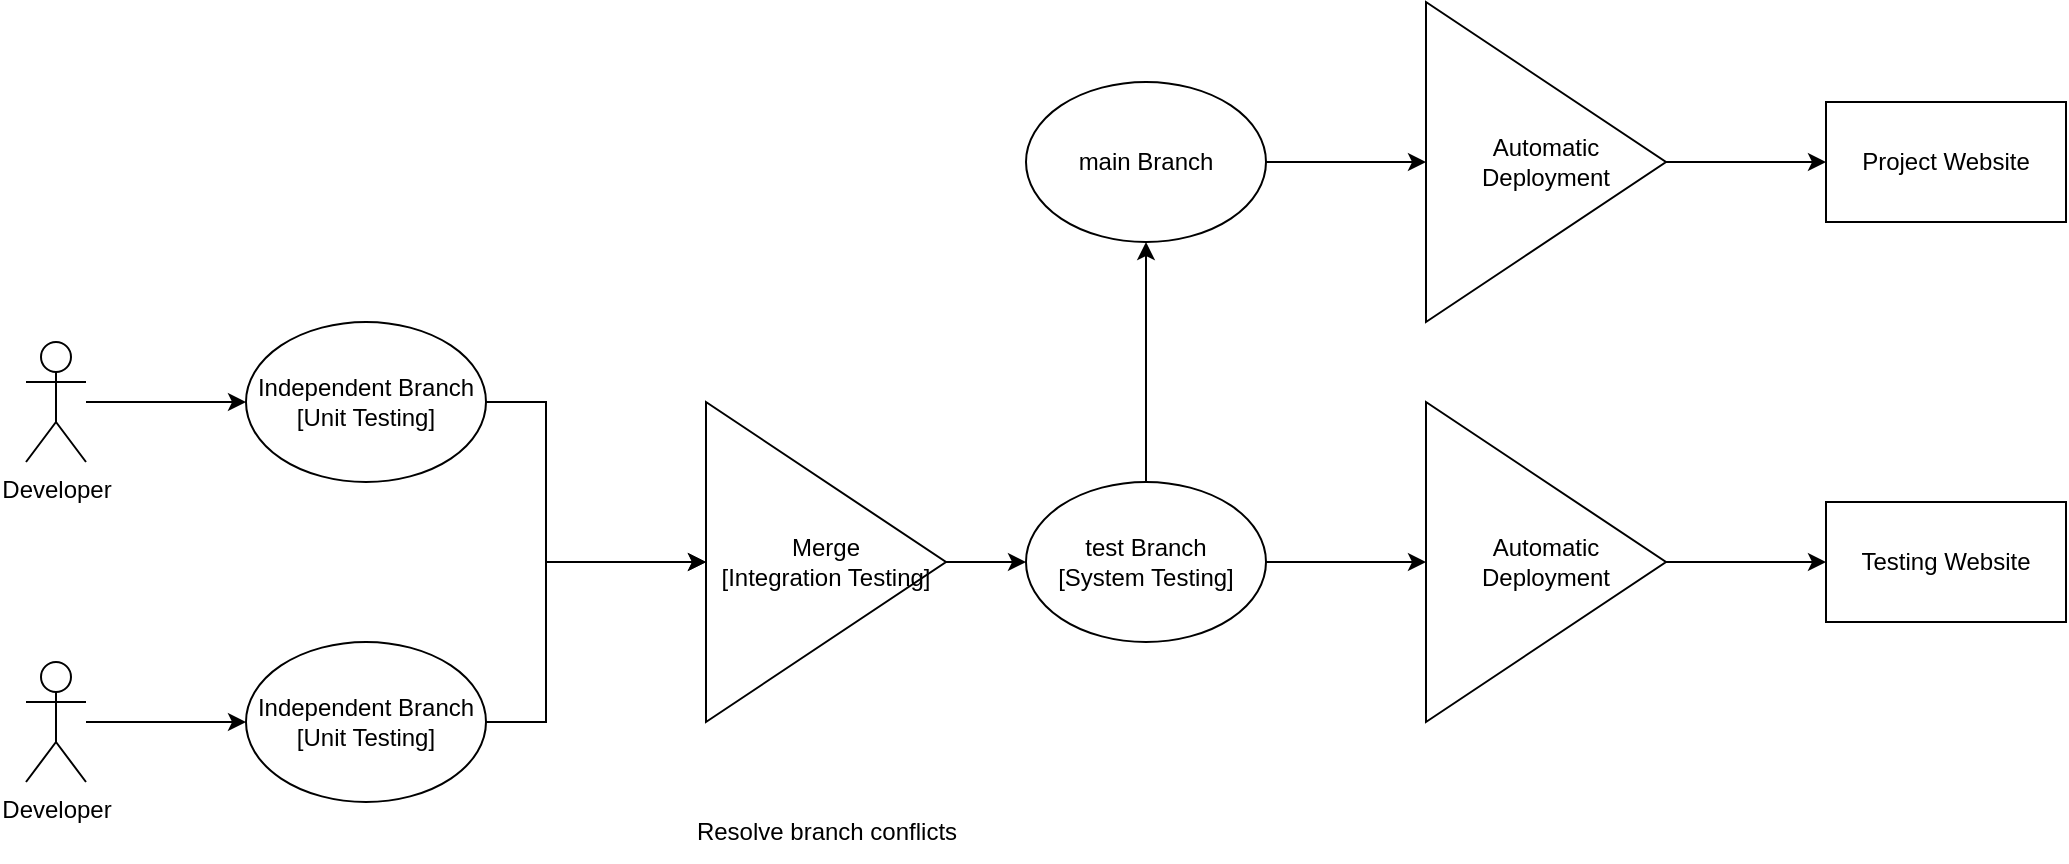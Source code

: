 <mxfile version="17.4.2" type="device"><diagram id="MeGcAFAA9l9bP_VOp1n1" name="Page-1"><mxGraphModel dx="1102" dy="865" grid="1" gridSize="10" guides="1" tooltips="1" connect="1" arrows="1" fold="1" page="1" pageScale="1" pageWidth="850" pageHeight="1100" math="0" shadow="0"><root><mxCell id="0"/><mxCell id="1" parent="0"/><mxCell id="sA2Hl4ofZfb8iCccVDsT-10" style="edgeStyle=orthogonalEdgeStyle;rounded=0;orthogonalLoop=1;jettySize=auto;html=1;" parent="1" source="sA2Hl4ofZfb8iCccVDsT-5" target="E-QRiTbiDCi1cbjVTsxh-7" edge="1"><mxGeometry relative="1" as="geometry"/></mxCell><mxCell id="sA2Hl4ofZfb8iCccVDsT-5" value="main Branch" style="ellipse;whiteSpace=wrap;html=1;" parent="1" vertex="1"><mxGeometry x="520" y="120" width="120" height="80" as="geometry"/></mxCell><mxCell id="sA2Hl4ofZfb8iCccVDsT-14" style="edgeStyle=orthogonalEdgeStyle;rounded=0;orthogonalLoop=1;jettySize=auto;html=1;" parent="1" source="sA2Hl4ofZfb8iCccVDsT-6" target="sA2Hl4ofZfb8iCccVDsT-5" edge="1"><mxGeometry relative="1" as="geometry"/></mxCell><mxCell id="E-QRiTbiDCi1cbjVTsxh-10" style="edgeStyle=orthogonalEdgeStyle;rounded=0;orthogonalLoop=1;jettySize=auto;html=1;" parent="1" source="sA2Hl4ofZfb8iCccVDsT-6" target="E-QRiTbiDCi1cbjVTsxh-9" edge="1"><mxGeometry relative="1" as="geometry"/></mxCell><mxCell id="sA2Hl4ofZfb8iCccVDsT-6" value="test Branch&lt;br&gt;[System Testing]" style="ellipse;whiteSpace=wrap;html=1;" parent="1" vertex="1"><mxGeometry x="520" y="320" width="120" height="80" as="geometry"/></mxCell><mxCell id="sA2Hl4ofZfb8iCccVDsT-7" value="Project Website" style="rounded=0;whiteSpace=wrap;html=1;" parent="1" vertex="1"><mxGeometry x="920" y="130" width="120" height="60" as="geometry"/></mxCell><mxCell id="sA2Hl4ofZfb8iCccVDsT-8" value="Testing Website" style="rounded=0;whiteSpace=wrap;html=1;" parent="1" vertex="1"><mxGeometry x="920" y="330" width="120" height="60" as="geometry"/></mxCell><mxCell id="sA2Hl4ofZfb8iCccVDsT-13" style="edgeStyle=orthogonalEdgeStyle;rounded=0;orthogonalLoop=1;jettySize=auto;html=1;" parent="1" source="sA2Hl4ofZfb8iCccVDsT-12" target="HoxIqKXCB7Gq6NHIScRr-2" edge="1"><mxGeometry relative="1" as="geometry"/></mxCell><mxCell id="sA2Hl4ofZfb8iCccVDsT-12" value="Developer" style="shape=umlActor;verticalLabelPosition=bottom;verticalAlign=top;html=1;outlineConnect=0;" parent="1" vertex="1"><mxGeometry x="20" y="250" width="30" height="60" as="geometry"/></mxCell><mxCell id="E-QRiTbiDCi1cbjVTsxh-8" style="edgeStyle=orthogonalEdgeStyle;rounded=0;orthogonalLoop=1;jettySize=auto;html=1;" parent="1" source="E-QRiTbiDCi1cbjVTsxh-7" target="sA2Hl4ofZfb8iCccVDsT-7" edge="1"><mxGeometry relative="1" as="geometry"/></mxCell><mxCell id="E-QRiTbiDCi1cbjVTsxh-7" value="Automatic Deployment" style="triangle;whiteSpace=wrap;html=1;" parent="1" vertex="1"><mxGeometry x="720" y="80" width="120" height="160" as="geometry"/></mxCell><mxCell id="E-QRiTbiDCi1cbjVTsxh-11" style="edgeStyle=orthogonalEdgeStyle;rounded=0;orthogonalLoop=1;jettySize=auto;html=1;" parent="1" source="E-QRiTbiDCi1cbjVTsxh-9" target="sA2Hl4ofZfb8iCccVDsT-8" edge="1"><mxGeometry relative="1" as="geometry"/></mxCell><mxCell id="E-QRiTbiDCi1cbjVTsxh-9" value="Automatic Deployment" style="triangle;whiteSpace=wrap;html=1;" parent="1" vertex="1"><mxGeometry x="720" y="280" width="120" height="160" as="geometry"/></mxCell><mxCell id="HoxIqKXCB7Gq6NHIScRr-3" style="edgeStyle=orthogonalEdgeStyle;rounded=0;orthogonalLoop=1;jettySize=auto;html=1;" edge="1" parent="1" source="HoxIqKXCB7Gq6NHIScRr-2" target="HoxIqKXCB7Gq6NHIScRr-8"><mxGeometry relative="1" as="geometry"><Array as="points"><mxPoint x="280" y="280"/><mxPoint x="280" y="360"/></Array></mxGeometry></mxCell><mxCell id="HoxIqKXCB7Gq6NHIScRr-2" value="&lt;div&gt;Independent Branch&lt;/div&gt;&lt;div&gt;[Unit Testing]&lt;/div&gt;" style="ellipse;whiteSpace=wrap;html=1;" vertex="1" parent="1"><mxGeometry x="130" y="240" width="120" height="80" as="geometry"/></mxCell><mxCell id="HoxIqKXCB7Gq6NHIScRr-6" style="edgeStyle=orthogonalEdgeStyle;rounded=0;orthogonalLoop=1;jettySize=auto;html=1;" edge="1" parent="1" source="HoxIqKXCB7Gq6NHIScRr-4" target="HoxIqKXCB7Gq6NHIScRr-5"><mxGeometry relative="1" as="geometry"/></mxCell><mxCell id="HoxIqKXCB7Gq6NHIScRr-4" value="Developer" style="shape=umlActor;verticalLabelPosition=bottom;verticalAlign=top;html=1;outlineConnect=0;" vertex="1" parent="1"><mxGeometry x="20" y="410" width="30" height="60" as="geometry"/></mxCell><mxCell id="HoxIqKXCB7Gq6NHIScRr-7" style="edgeStyle=orthogonalEdgeStyle;rounded=0;orthogonalLoop=1;jettySize=auto;html=1;" edge="1" parent="1" source="HoxIqKXCB7Gq6NHIScRr-5" target="HoxIqKXCB7Gq6NHIScRr-8"><mxGeometry relative="1" as="geometry"><mxPoint x="410" y="430" as="targetPoint"/><Array as="points"><mxPoint x="280" y="440"/><mxPoint x="280" y="360"/></Array></mxGeometry></mxCell><mxCell id="HoxIqKXCB7Gq6NHIScRr-5" value="&lt;div&gt;Independent Branch&lt;/div&gt;&lt;div&gt;[Unit Testing]&lt;/div&gt;" style="ellipse;whiteSpace=wrap;html=1;" vertex="1" parent="1"><mxGeometry x="130" y="400" width="120" height="80" as="geometry"/></mxCell><mxCell id="HoxIqKXCB7Gq6NHIScRr-9" style="edgeStyle=orthogonalEdgeStyle;rounded=0;orthogonalLoop=1;jettySize=auto;html=1;" edge="1" parent="1" source="HoxIqKXCB7Gq6NHIScRr-8" target="sA2Hl4ofZfb8iCccVDsT-6"><mxGeometry relative="1" as="geometry"/></mxCell><mxCell id="HoxIqKXCB7Gq6NHIScRr-8" value="&lt;div&gt;Merge&lt;/div&gt;&lt;div&gt;[Integration Testing]&lt;/div&gt;" style="triangle;whiteSpace=wrap;html=1;" vertex="1" parent="1"><mxGeometry x="360" y="280" width="120" height="160" as="geometry"/></mxCell><mxCell id="HoxIqKXCB7Gq6NHIScRr-10" value="Resolve branch conflicts" style="text;html=1;strokeColor=none;fillColor=none;align=center;verticalAlign=middle;whiteSpace=wrap;rounded=0;" vertex="1" parent="1"><mxGeometry x="352.5" y="480" width="135" height="30" as="geometry"/></mxCell></root></mxGraphModel></diagram></mxfile>